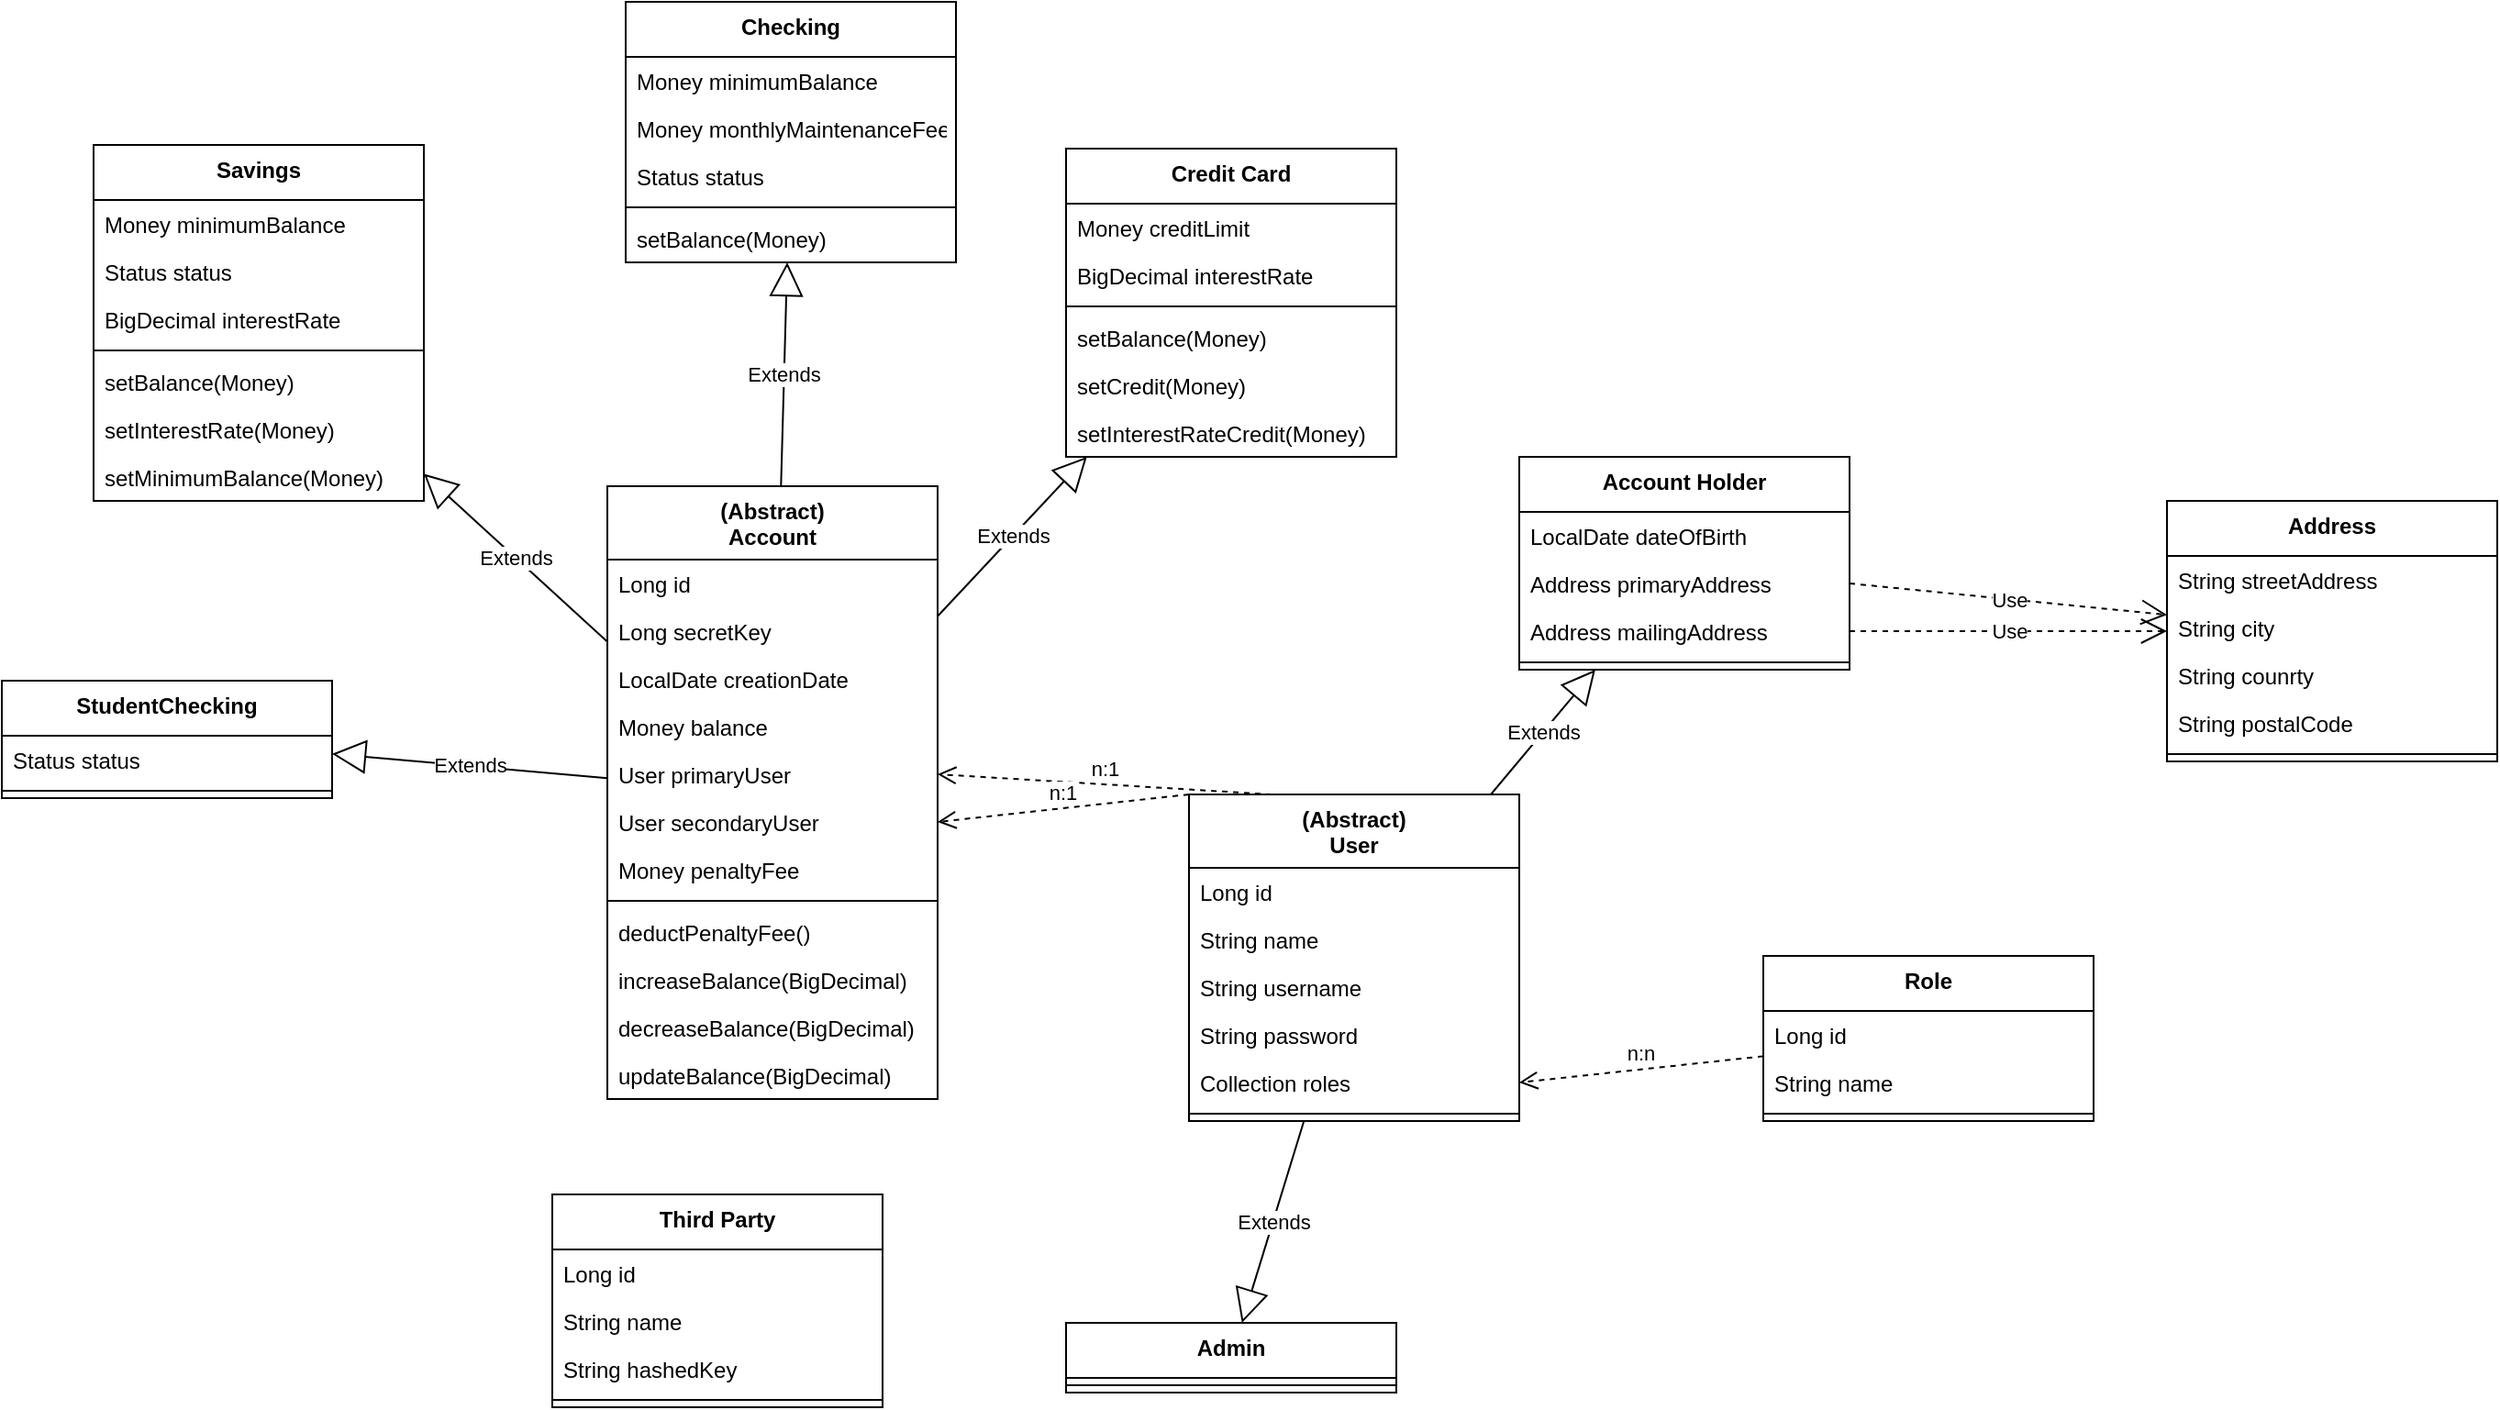 <mxfile version="18.0.3" type="device"><diagram id="jehEPycWrFcX43Df8nRa" name="Page-1"><mxGraphModel dx="2031" dy="1123" grid="1" gridSize="10" guides="1" tooltips="1" connect="1" arrows="1" fold="1" page="1" pageScale="1" pageWidth="827" pageHeight="1169" math="0" shadow="0"><root><mxCell id="0"/><mxCell id="1" parent="0"/><mxCell id="zRQf6boxgLt_g_RXTEXD-1" value="(Abstract)&#10;Account" style="swimlane;fontStyle=1;align=center;verticalAlign=top;childLayout=stackLayout;horizontal=1;startSize=40;horizontalStack=0;resizeParent=1;resizeParentMax=0;resizeLast=0;collapsible=1;marginBottom=0;" vertex="1" parent="1"><mxGeometry x="550" y="464" width="180" height="334" as="geometry"/></mxCell><mxCell id="zRQf6boxgLt_g_RXTEXD-2" value="Long id" style="text;strokeColor=none;fillColor=none;align=left;verticalAlign=top;spacingLeft=4;spacingRight=4;overflow=hidden;rotatable=0;points=[[0,0.5],[1,0.5]];portConstraint=eastwest;" vertex="1" parent="zRQf6boxgLt_g_RXTEXD-1"><mxGeometry y="40" width="180" height="26" as="geometry"/></mxCell><mxCell id="zRQf6boxgLt_g_RXTEXD-5" value="Long secretKey" style="text;strokeColor=none;fillColor=none;align=left;verticalAlign=top;spacingLeft=4;spacingRight=4;overflow=hidden;rotatable=0;points=[[0,0.5],[1,0.5]];portConstraint=eastwest;" vertex="1" parent="zRQf6boxgLt_g_RXTEXD-1"><mxGeometry y="66" width="180" height="26" as="geometry"/></mxCell><mxCell id="zRQf6boxgLt_g_RXTEXD-6" value="LocalDate creationDate" style="text;strokeColor=none;fillColor=none;align=left;verticalAlign=top;spacingLeft=4;spacingRight=4;overflow=hidden;rotatable=0;points=[[0,0.5],[1,0.5]];portConstraint=eastwest;" vertex="1" parent="zRQf6boxgLt_g_RXTEXD-1"><mxGeometry y="92" width="180" height="26" as="geometry"/></mxCell><mxCell id="zRQf6boxgLt_g_RXTEXD-8" value="Money balance" style="text;strokeColor=none;fillColor=none;align=left;verticalAlign=top;spacingLeft=4;spacingRight=4;overflow=hidden;rotatable=0;points=[[0,0.5],[1,0.5]];portConstraint=eastwest;" vertex="1" parent="zRQf6boxgLt_g_RXTEXD-1"><mxGeometry y="118" width="180" height="26" as="geometry"/></mxCell><mxCell id="zRQf6boxgLt_g_RXTEXD-7" value="User primaryUser" style="text;strokeColor=none;fillColor=none;align=left;verticalAlign=top;spacingLeft=4;spacingRight=4;overflow=hidden;rotatable=0;points=[[0,0.5],[1,0.5]];portConstraint=eastwest;" vertex="1" parent="zRQf6boxgLt_g_RXTEXD-1"><mxGeometry y="144" width="180" height="26" as="geometry"/></mxCell><mxCell id="zRQf6boxgLt_g_RXTEXD-9" value="User secondaryUser" style="text;strokeColor=none;fillColor=none;align=left;verticalAlign=top;spacingLeft=4;spacingRight=4;overflow=hidden;rotatable=0;points=[[0,0.5],[1,0.5]];portConstraint=eastwest;" vertex="1" parent="zRQf6boxgLt_g_RXTEXD-1"><mxGeometry y="170" width="180" height="26" as="geometry"/></mxCell><mxCell id="zRQf6boxgLt_g_RXTEXD-10" value="Money penaltyFee" style="text;strokeColor=none;fillColor=none;align=left;verticalAlign=top;spacingLeft=4;spacingRight=4;overflow=hidden;rotatable=0;points=[[0,0.5],[1,0.5]];portConstraint=eastwest;" vertex="1" parent="zRQf6boxgLt_g_RXTEXD-1"><mxGeometry y="196" width="180" height="26" as="geometry"/></mxCell><mxCell id="zRQf6boxgLt_g_RXTEXD-3" value="" style="line;strokeWidth=1;fillColor=none;align=left;verticalAlign=middle;spacingTop=-1;spacingLeft=3;spacingRight=3;rotatable=0;labelPosition=right;points=[];portConstraint=eastwest;" vertex="1" parent="zRQf6boxgLt_g_RXTEXD-1"><mxGeometry y="222" width="180" height="8" as="geometry"/></mxCell><mxCell id="zRQf6boxgLt_g_RXTEXD-4" value="deductPenaltyFee()" style="text;strokeColor=none;fillColor=none;align=left;verticalAlign=top;spacingLeft=4;spacingRight=4;overflow=hidden;rotatable=0;points=[[0,0.5],[1,0.5]];portConstraint=eastwest;" vertex="1" parent="zRQf6boxgLt_g_RXTEXD-1"><mxGeometry y="230" width="180" height="26" as="geometry"/></mxCell><mxCell id="zRQf6boxgLt_g_RXTEXD-11" value="increaseBalance(BigDecimal)" style="text;strokeColor=none;fillColor=none;align=left;verticalAlign=top;spacingLeft=4;spacingRight=4;overflow=hidden;rotatable=0;points=[[0,0.5],[1,0.5]];portConstraint=eastwest;" vertex="1" parent="zRQf6boxgLt_g_RXTEXD-1"><mxGeometry y="256" width="180" height="26" as="geometry"/></mxCell><mxCell id="zRQf6boxgLt_g_RXTEXD-12" value="decreaseBalance(BigDecimal)" style="text;strokeColor=none;fillColor=none;align=left;verticalAlign=top;spacingLeft=4;spacingRight=4;overflow=hidden;rotatable=0;points=[[0,0.5],[1,0.5]];portConstraint=eastwest;" vertex="1" parent="zRQf6boxgLt_g_RXTEXD-1"><mxGeometry y="282" width="180" height="26" as="geometry"/></mxCell><mxCell id="zRQf6boxgLt_g_RXTEXD-13" value="updateBalance(BigDecimal)" style="text;strokeColor=none;fillColor=none;align=left;verticalAlign=top;spacingLeft=4;spacingRight=4;overflow=hidden;rotatable=0;points=[[0,0.5],[1,0.5]];portConstraint=eastwest;" vertex="1" parent="zRQf6boxgLt_g_RXTEXD-1"><mxGeometry y="308" width="180" height="26" as="geometry"/></mxCell><mxCell id="zRQf6boxgLt_g_RXTEXD-14" value="Checking" style="swimlane;fontStyle=1;align=center;verticalAlign=top;childLayout=stackLayout;horizontal=1;startSize=30;horizontalStack=0;resizeParent=1;resizeParentMax=0;resizeLast=0;collapsible=1;marginBottom=0;" vertex="1" parent="1"><mxGeometry x="560" y="200" width="180" height="142" as="geometry"/></mxCell><mxCell id="zRQf6boxgLt_g_RXTEXD-21" value="Money minimumBalance" style="text;strokeColor=none;fillColor=none;align=left;verticalAlign=top;spacingLeft=4;spacingRight=4;overflow=hidden;rotatable=0;points=[[0,0.5],[1,0.5]];portConstraint=eastwest;" vertex="1" parent="zRQf6boxgLt_g_RXTEXD-14"><mxGeometry y="30" width="180" height="26" as="geometry"/></mxCell><mxCell id="zRQf6boxgLt_g_RXTEXD-27" value="Money monthlyMaintenanceFee" style="text;strokeColor=none;fillColor=none;align=left;verticalAlign=top;spacingLeft=4;spacingRight=4;overflow=hidden;rotatable=0;points=[[0,0.5],[1,0.5]];portConstraint=eastwest;" vertex="1" parent="zRQf6boxgLt_g_RXTEXD-14"><mxGeometry y="56" width="180" height="26" as="geometry"/></mxCell><mxCell id="zRQf6boxgLt_g_RXTEXD-28" value="Status status" style="text;strokeColor=none;fillColor=none;align=left;verticalAlign=top;spacingLeft=4;spacingRight=4;overflow=hidden;rotatable=0;points=[[0,0.5],[1,0.5]];portConstraint=eastwest;" vertex="1" parent="zRQf6boxgLt_g_RXTEXD-14"><mxGeometry y="82" width="180" height="26" as="geometry"/></mxCell><mxCell id="zRQf6boxgLt_g_RXTEXD-22" value="" style="line;strokeWidth=1;fillColor=none;align=left;verticalAlign=middle;spacingTop=-1;spacingLeft=3;spacingRight=3;rotatable=0;labelPosition=right;points=[];portConstraint=eastwest;" vertex="1" parent="zRQf6boxgLt_g_RXTEXD-14"><mxGeometry y="108" width="180" height="8" as="geometry"/></mxCell><mxCell id="zRQf6boxgLt_g_RXTEXD-53" value="setBalance(Money)" style="text;strokeColor=none;fillColor=none;align=left;verticalAlign=top;spacingLeft=4;spacingRight=4;overflow=hidden;rotatable=0;points=[[0,0.5],[1,0.5]];portConstraint=eastwest;" vertex="1" parent="zRQf6boxgLt_g_RXTEXD-14"><mxGeometry y="116" width="180" height="26" as="geometry"/></mxCell><mxCell id="zRQf6boxgLt_g_RXTEXD-29" value="StudentChecking" style="swimlane;fontStyle=1;align=center;verticalAlign=top;childLayout=stackLayout;horizontal=1;startSize=30;horizontalStack=0;resizeParent=1;resizeParentMax=0;resizeLast=0;collapsible=1;marginBottom=0;" vertex="1" parent="1"><mxGeometry x="220" y="570" width="180" height="64" as="geometry"/></mxCell><mxCell id="zRQf6boxgLt_g_RXTEXD-50" value="Status status" style="text;strokeColor=none;fillColor=none;align=left;verticalAlign=top;spacingLeft=4;spacingRight=4;overflow=hidden;rotatable=0;points=[[0,0.5],[1,0.5]];portConstraint=eastwest;" vertex="1" parent="zRQf6boxgLt_g_RXTEXD-29"><mxGeometry y="30" width="180" height="26" as="geometry"/></mxCell><mxCell id="zRQf6boxgLt_g_RXTEXD-33" value="" style="line;strokeWidth=1;fillColor=none;align=left;verticalAlign=middle;spacingTop=-1;spacingLeft=3;spacingRight=3;rotatable=0;labelPosition=right;points=[];portConstraint=eastwest;" vertex="1" parent="zRQf6boxgLt_g_RXTEXD-29"><mxGeometry y="56" width="180" height="8" as="geometry"/></mxCell><mxCell id="zRQf6boxgLt_g_RXTEXD-37" value="Extends" style="endArrow=block;endSize=16;endFill=0;html=1;rounded=0;" edge="1" parent="1" source="zRQf6boxgLt_g_RXTEXD-1" target="zRQf6boxgLt_g_RXTEXD-29"><mxGeometry width="160" relative="1" as="geometry"><mxPoint x="500" y="650" as="sourcePoint"/><mxPoint x="660" y="650" as="targetPoint"/></mxGeometry></mxCell><mxCell id="zRQf6boxgLt_g_RXTEXD-38" value="Extends" style="endArrow=block;endSize=16;endFill=0;html=1;rounded=0;" edge="1" parent="1" source="zRQf6boxgLt_g_RXTEXD-1" target="zRQf6boxgLt_g_RXTEXD-14"><mxGeometry width="160" relative="1" as="geometry"><mxPoint x="500" y="650" as="sourcePoint"/><mxPoint x="660" y="650" as="targetPoint"/></mxGeometry></mxCell><mxCell id="zRQf6boxgLt_g_RXTEXD-39" value="Savings" style="swimlane;fontStyle=1;align=center;verticalAlign=top;childLayout=stackLayout;horizontal=1;startSize=30;horizontalStack=0;resizeParent=1;resizeParentMax=0;resizeLast=0;collapsible=1;marginBottom=0;" vertex="1" parent="1"><mxGeometry x="270" y="278" width="180" height="194" as="geometry"/></mxCell><mxCell id="zRQf6boxgLt_g_RXTEXD-40" value="Money minimumBalance" style="text;strokeColor=none;fillColor=none;align=left;verticalAlign=top;spacingLeft=4;spacingRight=4;overflow=hidden;rotatable=0;points=[[0,0.5],[1,0.5]];portConstraint=eastwest;" vertex="1" parent="zRQf6boxgLt_g_RXTEXD-39"><mxGeometry y="30" width="180" height="26" as="geometry"/></mxCell><mxCell id="zRQf6boxgLt_g_RXTEXD-42" value="Status status" style="text;strokeColor=none;fillColor=none;align=left;verticalAlign=top;spacingLeft=4;spacingRight=4;overflow=hidden;rotatable=0;points=[[0,0.5],[1,0.5]];portConstraint=eastwest;" vertex="1" parent="zRQf6boxgLt_g_RXTEXD-39"><mxGeometry y="56" width="180" height="26" as="geometry"/></mxCell><mxCell id="zRQf6boxgLt_g_RXTEXD-52" value="BigDecimal interestRate" style="text;strokeColor=none;fillColor=none;align=left;verticalAlign=top;spacingLeft=4;spacingRight=4;overflow=hidden;rotatable=0;points=[[0,0.5],[1,0.5]];portConstraint=eastwest;" vertex="1" parent="zRQf6boxgLt_g_RXTEXD-39"><mxGeometry y="82" width="180" height="26" as="geometry"/></mxCell><mxCell id="zRQf6boxgLt_g_RXTEXD-43" value="" style="line;strokeWidth=1;fillColor=none;align=left;verticalAlign=middle;spacingTop=-1;spacingLeft=3;spacingRight=3;rotatable=0;labelPosition=right;points=[];portConstraint=eastwest;" vertex="1" parent="zRQf6boxgLt_g_RXTEXD-39"><mxGeometry y="108" width="180" height="8" as="geometry"/></mxCell><mxCell id="zRQf6boxgLt_g_RXTEXD-77" value="setBalance(Money)" style="text;strokeColor=none;fillColor=none;align=left;verticalAlign=top;spacingLeft=4;spacingRight=4;overflow=hidden;rotatable=0;points=[[0,0.5],[1,0.5]];portConstraint=eastwest;" vertex="1" parent="zRQf6boxgLt_g_RXTEXD-39"><mxGeometry y="116" width="180" height="26" as="geometry"/></mxCell><mxCell id="zRQf6boxgLt_g_RXTEXD-78" value="setInterestRate(Money)" style="text;strokeColor=none;fillColor=none;align=left;verticalAlign=top;spacingLeft=4;spacingRight=4;overflow=hidden;rotatable=0;points=[[0,0.5],[1,0.5]];portConstraint=eastwest;" vertex="1" parent="zRQf6boxgLt_g_RXTEXD-39"><mxGeometry y="142" width="180" height="26" as="geometry"/></mxCell><mxCell id="zRQf6boxgLt_g_RXTEXD-79" value="setMinimumBalance(Money)" style="text;strokeColor=none;fillColor=none;align=left;verticalAlign=top;spacingLeft=4;spacingRight=4;overflow=hidden;rotatable=0;points=[[0,0.5],[1,0.5]];portConstraint=eastwest;" vertex="1" parent="zRQf6boxgLt_g_RXTEXD-39"><mxGeometry y="168" width="180" height="26" as="geometry"/></mxCell><mxCell id="zRQf6boxgLt_g_RXTEXD-44" value="Extends" style="endArrow=block;endSize=16;endFill=0;html=1;rounded=0;" edge="1" parent="1" source="zRQf6boxgLt_g_RXTEXD-1" target="zRQf6boxgLt_g_RXTEXD-39"><mxGeometry width="160" relative="1" as="geometry"><mxPoint x="550" y="592.16" as="sourcePoint"/><mxPoint x="480" y="572.84" as="targetPoint"/></mxGeometry></mxCell><mxCell id="zRQf6boxgLt_g_RXTEXD-45" value="Credit Card" style="swimlane;fontStyle=1;align=center;verticalAlign=top;childLayout=stackLayout;horizontal=1;startSize=30;horizontalStack=0;resizeParent=1;resizeParentMax=0;resizeLast=0;collapsible=1;marginBottom=0;" vertex="1" parent="1"><mxGeometry x="800" y="280" width="180" height="168" as="geometry"/></mxCell><mxCell id="zRQf6boxgLt_g_RXTEXD-46" value="Money creditLimit" style="text;strokeColor=none;fillColor=none;align=left;verticalAlign=top;spacingLeft=4;spacingRight=4;overflow=hidden;rotatable=0;points=[[0,0.5],[1,0.5]];portConstraint=eastwest;" vertex="1" parent="zRQf6boxgLt_g_RXTEXD-45"><mxGeometry y="30" width="180" height="26" as="geometry"/></mxCell><mxCell id="zRQf6boxgLt_g_RXTEXD-48" value="BigDecimal interestRate" style="text;strokeColor=none;fillColor=none;align=left;verticalAlign=top;spacingLeft=4;spacingRight=4;overflow=hidden;rotatable=0;points=[[0,0.5],[1,0.5]];portConstraint=eastwest;" vertex="1" parent="zRQf6boxgLt_g_RXTEXD-45"><mxGeometry y="56" width="180" height="26" as="geometry"/></mxCell><mxCell id="zRQf6boxgLt_g_RXTEXD-49" value="" style="line;strokeWidth=1;fillColor=none;align=left;verticalAlign=middle;spacingTop=-1;spacingLeft=3;spacingRight=3;rotatable=0;labelPosition=right;points=[];portConstraint=eastwest;" vertex="1" parent="zRQf6boxgLt_g_RXTEXD-45"><mxGeometry y="82" width="180" height="8" as="geometry"/></mxCell><mxCell id="zRQf6boxgLt_g_RXTEXD-54" value="setBalance(Money)" style="text;strokeColor=none;fillColor=none;align=left;verticalAlign=top;spacingLeft=4;spacingRight=4;overflow=hidden;rotatable=0;points=[[0,0.5],[1,0.5]];portConstraint=eastwest;" vertex="1" parent="zRQf6boxgLt_g_RXTEXD-45"><mxGeometry y="90" width="180" height="26" as="geometry"/></mxCell><mxCell id="zRQf6boxgLt_g_RXTEXD-55" value="setCredit(Money)" style="text;strokeColor=none;fillColor=none;align=left;verticalAlign=top;spacingLeft=4;spacingRight=4;overflow=hidden;rotatable=0;points=[[0,0.5],[1,0.5]];portConstraint=eastwest;" vertex="1" parent="zRQf6boxgLt_g_RXTEXD-45"><mxGeometry y="116" width="180" height="26" as="geometry"/></mxCell><mxCell id="zRQf6boxgLt_g_RXTEXD-56" value="setInterestRateCredit(Money)" style="text;strokeColor=none;fillColor=none;align=left;verticalAlign=top;spacingLeft=4;spacingRight=4;overflow=hidden;rotatable=0;points=[[0,0.5],[1,0.5]];portConstraint=eastwest;" vertex="1" parent="zRQf6boxgLt_g_RXTEXD-45"><mxGeometry y="142" width="180" height="26" as="geometry"/></mxCell><mxCell id="zRQf6boxgLt_g_RXTEXD-57" value="Extends" style="endArrow=block;endSize=16;endFill=0;html=1;rounded=0;" edge="1" parent="1" source="zRQf6boxgLt_g_RXTEXD-1" target="zRQf6boxgLt_g_RXTEXD-45"><mxGeometry width="160" relative="1" as="geometry"><mxPoint x="550" y="499.053" as="sourcePoint"/><mxPoint x="494.257" y="426" as="targetPoint"/></mxGeometry></mxCell><mxCell id="zRQf6boxgLt_g_RXTEXD-64" value="(Abstract)&#10;User" style="swimlane;fontStyle=1;align=center;verticalAlign=top;childLayout=stackLayout;horizontal=1;startSize=40;horizontalStack=0;resizeParent=1;resizeParentMax=0;resizeLast=0;collapsible=1;marginBottom=0;" vertex="1" parent="1"><mxGeometry x="867" y="632" width="180" height="178" as="geometry"/></mxCell><mxCell id="zRQf6boxgLt_g_RXTEXD-65" value="Long id" style="text;strokeColor=none;fillColor=none;align=left;verticalAlign=top;spacingLeft=4;spacingRight=4;overflow=hidden;rotatable=0;points=[[0,0.5],[1,0.5]];portConstraint=eastwest;" vertex="1" parent="zRQf6boxgLt_g_RXTEXD-64"><mxGeometry y="40" width="180" height="26" as="geometry"/></mxCell><mxCell id="zRQf6boxgLt_g_RXTEXD-66" value="String name" style="text;strokeColor=none;fillColor=none;align=left;verticalAlign=top;spacingLeft=4;spacingRight=4;overflow=hidden;rotatable=0;points=[[0,0.5],[1,0.5]];portConstraint=eastwest;" vertex="1" parent="zRQf6boxgLt_g_RXTEXD-64"><mxGeometry y="66" width="180" height="26" as="geometry"/></mxCell><mxCell id="zRQf6boxgLt_g_RXTEXD-67" value="String username" style="text;strokeColor=none;fillColor=none;align=left;verticalAlign=top;spacingLeft=4;spacingRight=4;overflow=hidden;rotatable=0;points=[[0,0.5],[1,0.5]];portConstraint=eastwest;" vertex="1" parent="zRQf6boxgLt_g_RXTEXD-64"><mxGeometry y="92" width="180" height="26" as="geometry"/></mxCell><mxCell id="zRQf6boxgLt_g_RXTEXD-68" value="String password" style="text;strokeColor=none;fillColor=none;align=left;verticalAlign=top;spacingLeft=4;spacingRight=4;overflow=hidden;rotatable=0;points=[[0,0.5],[1,0.5]];portConstraint=eastwest;" vertex="1" parent="zRQf6boxgLt_g_RXTEXD-64"><mxGeometry y="118" width="180" height="26" as="geometry"/></mxCell><mxCell id="zRQf6boxgLt_g_RXTEXD-69" value="Collection roles" style="text;strokeColor=none;fillColor=none;align=left;verticalAlign=top;spacingLeft=4;spacingRight=4;overflow=hidden;rotatable=0;points=[[0,0.5],[1,0.5]];portConstraint=eastwest;" vertex="1" parent="zRQf6boxgLt_g_RXTEXD-64"><mxGeometry y="144" width="180" height="26" as="geometry"/></mxCell><mxCell id="zRQf6boxgLt_g_RXTEXD-72" value="" style="line;strokeWidth=1;fillColor=none;align=left;verticalAlign=middle;spacingTop=-1;spacingLeft=3;spacingRight=3;rotatable=0;labelPosition=right;points=[];portConstraint=eastwest;" vertex="1" parent="zRQf6boxgLt_g_RXTEXD-64"><mxGeometry y="170" width="180" height="8" as="geometry"/></mxCell><mxCell id="zRQf6boxgLt_g_RXTEXD-80" value="n:1" style="html=1;verticalAlign=bottom;endArrow=open;dashed=1;endSize=8;rounded=0;entryX=1;entryY=0.5;entryDx=0;entryDy=0;exitX=0.25;exitY=0;exitDx=0;exitDy=0;" edge="1" parent="1" source="zRQf6boxgLt_g_RXTEXD-64" target="zRQf6boxgLt_g_RXTEXD-7"><mxGeometry relative="1" as="geometry"><mxPoint x="620" y="750" as="sourcePoint"/><mxPoint x="540" y="750" as="targetPoint"/></mxGeometry></mxCell><mxCell id="zRQf6boxgLt_g_RXTEXD-81" value="n:1" style="html=1;verticalAlign=bottom;endArrow=open;dashed=1;endSize=8;rounded=0;entryX=1;entryY=0.5;entryDx=0;entryDy=0;exitX=0;exitY=0;exitDx=0;exitDy=0;" edge="1" parent="1" source="zRQf6boxgLt_g_RXTEXD-64" target="zRQf6boxgLt_g_RXTEXD-9"><mxGeometry relative="1" as="geometry"><mxPoint x="834.064" y="740" as="sourcePoint"/><mxPoint x="731.08" y="600.994" as="targetPoint"/></mxGeometry></mxCell><mxCell id="zRQf6boxgLt_g_RXTEXD-89" value="Role" style="swimlane;fontStyle=1;align=center;verticalAlign=top;childLayout=stackLayout;horizontal=1;startSize=30;horizontalStack=0;resizeParent=1;resizeParentMax=0;resizeLast=0;collapsible=1;marginBottom=0;" vertex="1" parent="1"><mxGeometry x="1180" y="720" width="180" height="90" as="geometry"/></mxCell><mxCell id="zRQf6boxgLt_g_RXTEXD-90" value="Long id" style="text;strokeColor=none;fillColor=none;align=left;verticalAlign=top;spacingLeft=4;spacingRight=4;overflow=hidden;rotatable=0;points=[[0,0.5],[1,0.5]];portConstraint=eastwest;" vertex="1" parent="zRQf6boxgLt_g_RXTEXD-89"><mxGeometry y="30" width="180" height="26" as="geometry"/></mxCell><mxCell id="zRQf6boxgLt_g_RXTEXD-95" value="String name" style="text;strokeColor=none;fillColor=none;align=left;verticalAlign=top;spacingLeft=4;spacingRight=4;overflow=hidden;rotatable=0;points=[[0,0.5],[1,0.5]];portConstraint=eastwest;" vertex="1" parent="zRQf6boxgLt_g_RXTEXD-89"><mxGeometry y="56" width="180" height="26" as="geometry"/></mxCell><mxCell id="zRQf6boxgLt_g_RXTEXD-91" value="" style="line;strokeWidth=1;fillColor=none;align=left;verticalAlign=middle;spacingTop=-1;spacingLeft=3;spacingRight=3;rotatable=0;labelPosition=right;points=[];portConstraint=eastwest;" vertex="1" parent="zRQf6boxgLt_g_RXTEXD-89"><mxGeometry y="82" width="180" height="8" as="geometry"/></mxCell><mxCell id="zRQf6boxgLt_g_RXTEXD-96" value="n:n" style="html=1;verticalAlign=bottom;endArrow=open;dashed=1;endSize=8;rounded=0;entryX=1;entryY=0.5;entryDx=0;entryDy=0;" edge="1" parent="1" source="zRQf6boxgLt_g_RXTEXD-89" target="zRQf6boxgLt_g_RXTEXD-69"><mxGeometry relative="1" as="geometry"><mxPoint x="945" y="660" as="sourcePoint"/><mxPoint x="730" y="607" as="targetPoint"/></mxGeometry></mxCell><mxCell id="zRQf6boxgLt_g_RXTEXD-97" value="Admin" style="swimlane;fontStyle=1;align=center;verticalAlign=top;childLayout=stackLayout;horizontal=1;startSize=30;horizontalStack=0;resizeParent=1;resizeParentMax=0;resizeLast=0;collapsible=1;marginBottom=0;" vertex="1" parent="1"><mxGeometry x="800" y="920" width="180" height="38" as="geometry"/></mxCell><mxCell id="zRQf6boxgLt_g_RXTEXD-100" value="" style="line;strokeWidth=1;fillColor=none;align=left;verticalAlign=middle;spacingTop=-1;spacingLeft=3;spacingRight=3;rotatable=0;labelPosition=right;points=[];portConstraint=eastwest;" vertex="1" parent="zRQf6boxgLt_g_RXTEXD-97"><mxGeometry y="30" width="180" height="8" as="geometry"/></mxCell><mxCell id="zRQf6boxgLt_g_RXTEXD-104" value="Extends" style="endArrow=block;endSize=16;endFill=0;html=1;rounded=0;" edge="1" parent="1" source="zRQf6boxgLt_g_RXTEXD-64" target="zRQf6boxgLt_g_RXTEXD-97"><mxGeometry width="160" relative="1" as="geometry"><mxPoint x="550" y="606.2" as="sourcePoint"/><mxPoint x="430" y="591.8" as="targetPoint"/></mxGeometry></mxCell><mxCell id="zRQf6boxgLt_g_RXTEXD-105" value="Account Holder" style="swimlane;fontStyle=1;align=center;verticalAlign=top;childLayout=stackLayout;horizontal=1;startSize=30;horizontalStack=0;resizeParent=1;resizeParentMax=0;resizeLast=0;collapsible=1;marginBottom=0;" vertex="1" parent="1"><mxGeometry x="1047" y="448" width="180" height="116" as="geometry"/></mxCell><mxCell id="zRQf6boxgLt_g_RXTEXD-107" value="LocalDate dateOfBirth" style="text;strokeColor=none;fillColor=none;align=left;verticalAlign=top;spacingLeft=4;spacingRight=4;overflow=hidden;rotatable=0;points=[[0,0.5],[1,0.5]];portConstraint=eastwest;" vertex="1" parent="zRQf6boxgLt_g_RXTEXD-105"><mxGeometry y="30" width="180" height="26" as="geometry"/></mxCell><mxCell id="zRQf6boxgLt_g_RXTEXD-116" value="Address primaryAddress" style="text;strokeColor=none;fillColor=none;align=left;verticalAlign=top;spacingLeft=4;spacingRight=4;overflow=hidden;rotatable=0;points=[[0,0.5],[1,0.5]];portConstraint=eastwest;" vertex="1" parent="zRQf6boxgLt_g_RXTEXD-105"><mxGeometry y="56" width="180" height="26" as="geometry"/></mxCell><mxCell id="zRQf6boxgLt_g_RXTEXD-117" value="Address mailingAddress" style="text;strokeColor=none;fillColor=none;align=left;verticalAlign=top;spacingLeft=4;spacingRight=4;overflow=hidden;rotatable=0;points=[[0,0.5],[1,0.5]];portConstraint=eastwest;" vertex="1" parent="zRQf6boxgLt_g_RXTEXD-105"><mxGeometry y="82" width="180" height="26" as="geometry"/></mxCell><mxCell id="zRQf6boxgLt_g_RXTEXD-108" value="" style="line;strokeWidth=1;fillColor=none;align=left;verticalAlign=middle;spacingTop=-1;spacingLeft=3;spacingRight=3;rotatable=0;labelPosition=right;points=[];portConstraint=eastwest;" vertex="1" parent="zRQf6boxgLt_g_RXTEXD-105"><mxGeometry y="108" width="180" height="8" as="geometry"/></mxCell><mxCell id="zRQf6boxgLt_g_RXTEXD-112" value="Extends" style="endArrow=block;endSize=16;endFill=0;html=1;rounded=0;" edge="1" parent="1" source="zRQf6boxgLt_g_RXTEXD-64" target="zRQf6boxgLt_g_RXTEXD-105"><mxGeometry width="160" relative="1" as="geometry"><mxPoint x="966.038" y="838" as="sourcePoint"/><mxPoint x="925.115" y="990" as="targetPoint"/></mxGeometry></mxCell><mxCell id="zRQf6boxgLt_g_RXTEXD-118" value="Third Party" style="swimlane;fontStyle=1;align=center;verticalAlign=top;childLayout=stackLayout;horizontal=1;startSize=30;horizontalStack=0;resizeParent=1;resizeParentMax=0;resizeLast=0;collapsible=1;marginBottom=0;" vertex="1" parent="1"><mxGeometry x="520" y="850" width="180" height="116" as="geometry"/></mxCell><mxCell id="zRQf6boxgLt_g_RXTEXD-120" value="Long id" style="text;strokeColor=none;fillColor=none;align=left;verticalAlign=top;spacingLeft=4;spacingRight=4;overflow=hidden;rotatable=0;points=[[0,0.5],[1,0.5]];portConstraint=eastwest;" vertex="1" parent="zRQf6boxgLt_g_RXTEXD-118"><mxGeometry y="30" width="180" height="26" as="geometry"/></mxCell><mxCell id="zRQf6boxgLt_g_RXTEXD-121" value="String name" style="text;strokeColor=none;fillColor=none;align=left;verticalAlign=top;spacingLeft=4;spacingRight=4;overflow=hidden;rotatable=0;points=[[0,0.5],[1,0.5]];portConstraint=eastwest;" vertex="1" parent="zRQf6boxgLt_g_RXTEXD-118"><mxGeometry y="56" width="180" height="26" as="geometry"/></mxCell><mxCell id="zRQf6boxgLt_g_RXTEXD-123" value="String hashedKey" style="text;strokeColor=none;fillColor=none;align=left;verticalAlign=top;spacingLeft=4;spacingRight=4;overflow=hidden;rotatable=0;points=[[0,0.5],[1,0.5]];portConstraint=eastwest;" vertex="1" parent="zRQf6boxgLt_g_RXTEXD-118"><mxGeometry y="82" width="180" height="26" as="geometry"/></mxCell><mxCell id="zRQf6boxgLt_g_RXTEXD-122" value="" style="line;strokeWidth=1;fillColor=none;align=left;verticalAlign=middle;spacingTop=-1;spacingLeft=3;spacingRight=3;rotatable=0;labelPosition=right;points=[];portConstraint=eastwest;" vertex="1" parent="zRQf6boxgLt_g_RXTEXD-118"><mxGeometry y="108" width="180" height="8" as="geometry"/></mxCell><mxCell id="zRQf6boxgLt_g_RXTEXD-124" value="Address" style="swimlane;fontStyle=1;align=center;verticalAlign=top;childLayout=stackLayout;horizontal=1;startSize=30;horizontalStack=0;resizeParent=1;resizeParentMax=0;resizeLast=0;collapsible=1;marginBottom=0;" vertex="1" parent="1"><mxGeometry x="1400" y="472" width="180" height="142" as="geometry"/></mxCell><mxCell id="zRQf6boxgLt_g_RXTEXD-125" value="String streetAddress" style="text;strokeColor=none;fillColor=none;align=left;verticalAlign=top;spacingLeft=4;spacingRight=4;overflow=hidden;rotatable=0;points=[[0,0.5],[1,0.5]];portConstraint=eastwest;" vertex="1" parent="zRQf6boxgLt_g_RXTEXD-124"><mxGeometry y="30" width="180" height="26" as="geometry"/></mxCell><mxCell id="zRQf6boxgLt_g_RXTEXD-126" value="String city" style="text;strokeColor=none;fillColor=none;align=left;verticalAlign=top;spacingLeft=4;spacingRight=4;overflow=hidden;rotatable=0;points=[[0,0.5],[1,0.5]];portConstraint=eastwest;" vertex="1" parent="zRQf6boxgLt_g_RXTEXD-124"><mxGeometry y="56" width="180" height="26" as="geometry"/></mxCell><mxCell id="zRQf6boxgLt_g_RXTEXD-127" value="String counrty" style="text;strokeColor=none;fillColor=none;align=left;verticalAlign=top;spacingLeft=4;spacingRight=4;overflow=hidden;rotatable=0;points=[[0,0.5],[1,0.5]];portConstraint=eastwest;" vertex="1" parent="zRQf6boxgLt_g_RXTEXD-124"><mxGeometry y="82" width="180" height="26" as="geometry"/></mxCell><mxCell id="zRQf6boxgLt_g_RXTEXD-134" value="String postalCode" style="text;strokeColor=none;fillColor=none;align=left;verticalAlign=top;spacingLeft=4;spacingRight=4;overflow=hidden;rotatable=0;points=[[0,0.5],[1,0.5]];portConstraint=eastwest;" vertex="1" parent="zRQf6boxgLt_g_RXTEXD-124"><mxGeometry y="108" width="180" height="26" as="geometry"/></mxCell><mxCell id="zRQf6boxgLt_g_RXTEXD-128" value="" style="line;strokeWidth=1;fillColor=none;align=left;verticalAlign=middle;spacingTop=-1;spacingLeft=3;spacingRight=3;rotatable=0;labelPosition=right;points=[];portConstraint=eastwest;" vertex="1" parent="zRQf6boxgLt_g_RXTEXD-124"><mxGeometry y="134" width="180" height="8" as="geometry"/></mxCell><mxCell id="zRQf6boxgLt_g_RXTEXD-135" value="Use" style="endArrow=open;endSize=12;dashed=1;html=1;rounded=0;exitX=1;exitY=0.5;exitDx=0;exitDy=0;" edge="1" parent="1" source="zRQf6boxgLt_g_RXTEXD-116" target="zRQf6boxgLt_g_RXTEXD-124"><mxGeometry width="160" relative="1" as="geometry"><mxPoint x="940" y="540" as="sourcePoint"/><mxPoint x="1230" y="400" as="targetPoint"/></mxGeometry></mxCell><mxCell id="zRQf6boxgLt_g_RXTEXD-136" value="Use" style="endArrow=open;endSize=12;dashed=1;html=1;rounded=0;exitX=1;exitY=0.5;exitDx=0;exitDy=0;" edge="1" parent="1" source="zRQf6boxgLt_g_RXTEXD-117" target="zRQf6boxgLt_g_RXTEXD-124"><mxGeometry width="160" relative="1" as="geometry"><mxPoint x="1237" y="527" as="sourcePoint"/><mxPoint x="1350" y="484.695" as="targetPoint"/></mxGeometry></mxCell></root></mxGraphModel></diagram></mxfile>